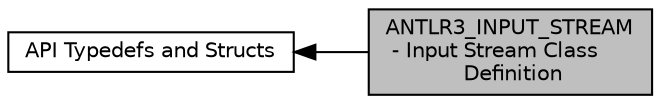 digraph "ANTLR3_INPUT_STREAM - Input Stream Class Definition"
{
  edge [fontname="Helvetica",fontsize="10",labelfontname="Helvetica",labelfontsize="10"];
  node [fontname="Helvetica",fontsize="10",shape=record];
  rankdir=LR;
  Node1 [label="API Typedefs and Structs",height=0.2,width=0.4,color="black", fillcolor="white", style="filled",URL="$dc/d02/group__apistructures.html"];
  Node0 [label="ANTLR3_INPUT_STREAM\l - Input Stream Class\l Definition",height=0.2,width=0.4,color="black", fillcolor="grey75", style="filled", fontcolor="black"];
  Node1->Node0 [shape=plaintext, dir="back", style="solid"];
}
